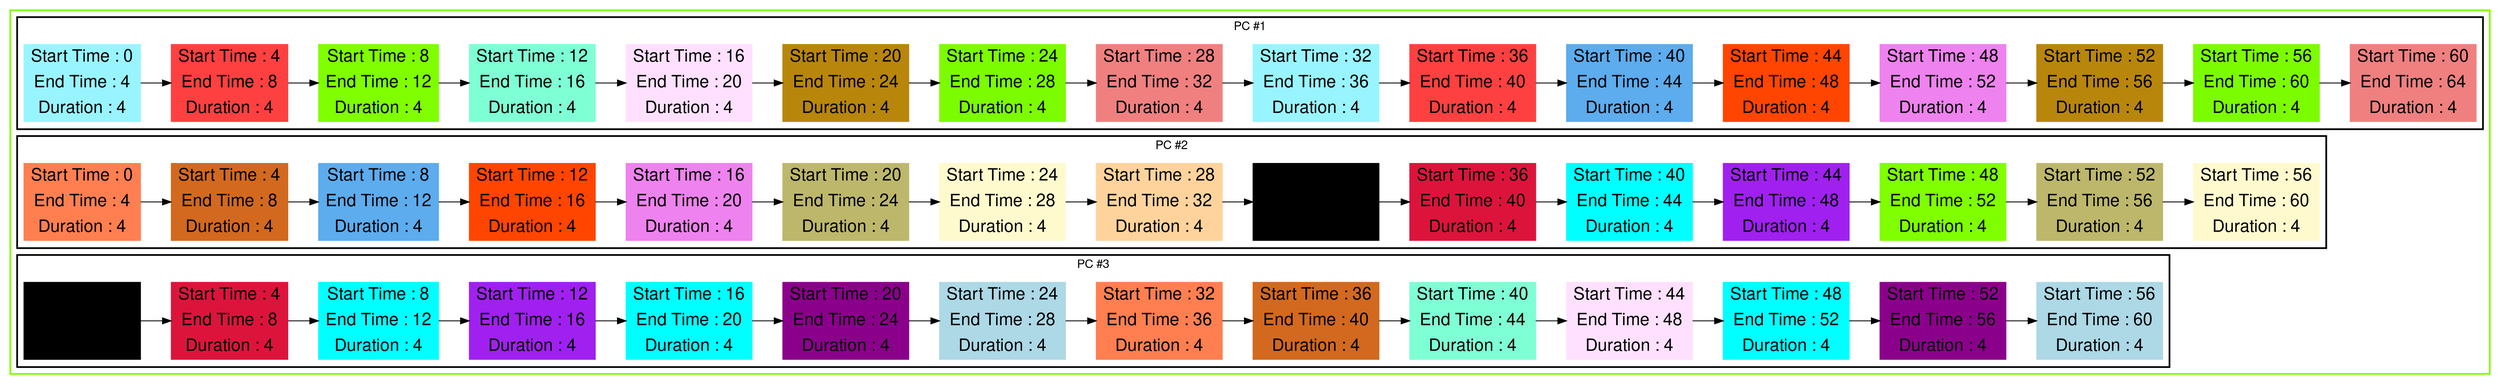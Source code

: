 digraph G {

fontname="Helvetica,Arial,sans-serif"
node [fontname="Helvetica,Arial,sans-serif"]
edge [fontname="Helvetica,Arial,sans-serif"]
graph [rankdir = "LR"];
node [fontsize = "20" shape = "ellipse"];

    subgraph cluster_Mod_0{
        color =chartreuse
        style = bold
        subgraph cluster_0{
           node [style=filled]
           color = black


            "node17" [
               label = "Start Time : 0 | End Time : 4 | Duration : 4"
               shape = "record"
               color = cadetblue1
            ]

            "node14" [
               label = "Start Time : 4 | End Time : 8 | Duration : 4"
               shape = "record"
               color = brown1
            ]

            "node19" [
               label = "Start Time : 8 | End Time : 12 | Duration : 4"
               shape = "record"
               color = chartreuse
            ]

            "node4" [
               label = "Start Time : 12 | End Time : 16 | Duration : 4"
               shape = "record"
               color = aquamarine
            ]

            "node10" [
               label = "Start Time : 16 | End Time : 20 | Duration : 4"
               shape = "record"
               color = thistle1
            ]

            "node31" [
               label = "Start Time : 20 | End Time : 24 | Duration : 4"
               shape = "record"
               color = darkgoldenrod
            ]

            "node37" [
               label = "Start Time : 24 | End Time : 28 | Duration : 4"
               shape = "record"
               color = lawngreen
            ]

            "node43" [
               label = "Start Time : 28 | End Time : 32 | Duration : 4"
               shape = "record"
               color = lightcoral
            ]

            "node18" [
               label = "Start Time : 32 | End Time : 36 | Duration : 4"
               shape = "record"
               color = cadetblue1
            ]

            "node15" [
               label = "Start Time : 36 | End Time : 40 | Duration : 4"
               shape = "record"
               color = brown1
            ]

            "node1" [
               label = "Start Time : 40 | End Time : 44 | Duration : 4"
               shape = "record"
               color = steelblue2
            ]

            "node7" [
               label = "Start Time : 44 | End Time : 48 | Duration : 4"
               shape = "record"
               color = orangered1
            ]

            "node13" [
               label = "Start Time : 48 | End Time : 52 | Duration : 4"
               shape = "record"
               color = violet
            ]

            "node32" [
               label = "Start Time : 52 | End Time : 56 | Duration : 4"
               shape = "record"
               color = darkgoldenrod
            ]

            "node38" [
               label = "Start Time : 56 | End Time : 60 | Duration : 4"
               shape = "record"
               color = lawngreen
            ]

            "node44" [
               label = "Start Time : 60 | End Time : 64 | Duration : 4"
               shape = "record"
               color = lightcoral
            ]

            node17 -> node14 -> node19 -> node4 -> node10 -> node31 -> node37 -> node43 -> node18 -> node15 -> node1 -> node7 -> node13 -> node32 -> node38 -> node44

            label = "PC #1"

        }
        subgraph cluster_1{
           node [style=filled]
           color = black


            "node23" [
               label = "Start Time : 0 | End Time : 4 | Duration : 4"
               shape = "record"
               color = coral
            ]

            "node21" [
               label = "Start Time : 4 | End Time : 8 | Duration : 4"
               shape = "record"
               color = chocolate
            ]

            "node0" [
               label = "Start Time : 8 | End Time : 12 | Duration : 4"
               shape = "record"
               color = steelblue2
            ]

            "node6" [
               label = "Start Time : 12 | End Time : 16 | Duration : 4"
               shape = "record"
               color = orangered1
            ]

            "node12" [
               label = "Start Time : 16 | End Time : 20 | Duration : 4"
               shape = "record"
               color = violet
            ]

            "node33" [
               label = "Start Time : 20 | End Time : 24 | Duration : 4"
               shape = "record"
               color = darkkhaki
            ]

            "node39" [
               label = "Start Time : 24 | End Time : 28 | Duration : 4"
               shape = "record"
               color = lemonchiffon
            ]

            "node16" [
               label = "Start Time : 28 | End Time : 32 | Duration : 4"
               shape = "record"
               color = burlywood1
            ]

            "node26" [
               label = "Start Time : 32 | End Time : 36 | Duration : 4"
               shape = "record"
               color = cornflower
            ]

            "node28" [
               label = "Start Time : 36 | End Time : 40 | Duration : 4"
               shape = "record"
               color = crimson
            ]

            "node3" [
               label = "Start Time : 40 | End Time : 44 | Duration : 4"
               shape = "record"
               color = aqua
            ]

            "node9" [
               label = "Start Time : 44 | End Time : 48 | Duration : 4"
               shape = "record"
               color = x11purple
            ]

            "node20" [
               label = "Start Time : 48 | End Time : 52 | Duration : 4"
               shape = "record"
               color = chartreuse
            ]

            "node34" [
               label = "Start Time : 52 | End Time : 56 | Duration : 4"
               shape = "record"
               color = darkkhaki
            ]

            "node40" [
               label = "Start Time : 56 | End Time : 60 | Duration : 4"
               shape = "record"
               color = lemonchiffon
            ]

            node23 -> node21 -> node0 -> node6 -> node12 -> node33 -> node39 -> node16 -> node26 -> node28 -> node3 -> node9 -> node20 -> node34 -> node40

            label = "PC #2"

        }
        subgraph cluster_2{
           node [style=filled]
           color = black


            "node25" [
               label = "Start Time : 0 | End Time : 4 | Duration : 4"
               shape = "record"
               color = cornflower
            ]

            "node27" [
               label = "Start Time : 4 | End Time : 8 | Duration : 4"
               shape = "record"
               color = crimson
            ]

            "node2" [
               label = "Start Time : 8 | End Time : 12 | Duration : 4"
               shape = "record"
               color = aqua
            ]

            "node8" [
               label = "Start Time : 12 | End Time : 16 | Duration : 4"
               shape = "record"
               color = x11purple
            ]

            "node29" [
               label = "Start Time : 16 | End Time : 20 | Duration : 4"
               shape = "record"
               color = cyan
            ]

            "node35" [
               label = "Start Time : 20 | End Time : 24 | Duration : 4"
               shape = "record"
               color = darkmagenta
            ]

            "node41" [
               label = "Start Time : 24 | End Time : 28 | Duration : 4"
               shape = "record"
               color = lightblue
            ]

            "node24" [
               label = "Start Time : 32 | End Time : 36 | Duration : 4"
               shape = "record"
               color = coral
            ]

            "node22" [
               label = "Start Time : 36 | End Time : 40 | Duration : 4"
               shape = "record"
               color = chocolate
            ]

            "node5" [
               label = "Start Time : 40 | End Time : 44 | Duration : 4"
               shape = "record"
               color = aquamarine
            ]

            "node11" [
               label = "Start Time : 44 | End Time : 48 | Duration : 4"
               shape = "record"
               color = thistle1
            ]

            "node30" [
               label = "Start Time : 48 | End Time : 52 | Duration : 4"
               shape = "record"
               color = cyan
            ]

            "node36" [
               label = "Start Time : 52 | End Time : 56 | Duration : 4"
               shape = "record"
               color = darkmagenta
            ]

            "node42" [
               label = "Start Time : 56 | End Time : 60 | Duration : 4"
               shape = "record"
               color = lightblue
            ]

            node25 -> node27 -> node2 -> node8 -> node29 -> node35 -> node41 -> node24 -> node22 -> node5 -> node11 -> node30 -> node36 -> node42

            label = "PC #3"

        }
    }




}

